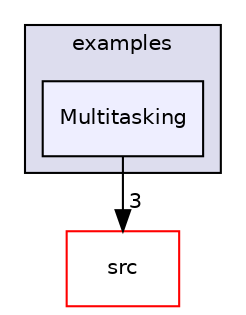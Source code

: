 digraph "examples/Multitasking" {
  compound=true
  node [ fontsize="10", fontname="Helvetica"];
  edge [ labelfontsize="10", labelfontname="Helvetica"];
  subgraph clusterdir_d28a4824dc47e487b107a5db32ef43c4 {
    graph [ bgcolor="#ddddee", pencolor="black", label="examples" fontname="Helvetica", fontsize="10", URL="dir_d28a4824dc47e487b107a5db32ef43c4.html"]
  dir_9d1ac6d2c56f315ba658052f58d8b4c2 [shape=box, label="Multitasking", style="filled", fillcolor="#eeeeff", pencolor="black", URL="dir_9d1ac6d2c56f315ba658052f58d8b4c2.html"];
  }
  dir_68267d1309a1af8e8297ef4c3efbcdba [shape=box label="src" fillcolor="white" style="filled" color="red" URL="dir_68267d1309a1af8e8297ef4c3efbcdba.html"];
  dir_9d1ac6d2c56f315ba658052f58d8b4c2->dir_68267d1309a1af8e8297ef4c3efbcdba [headlabel="3", labeldistance=1.5 headhref="dir_000003_000005.html"];
}

